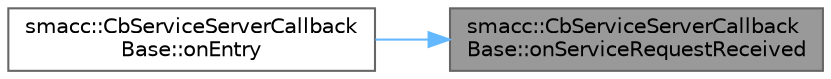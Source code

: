 digraph "smacc::CbServiceServerCallbackBase::onServiceRequestReceived"
{
 // LATEX_PDF_SIZE
  bgcolor="transparent";
  edge [fontname=Helvetica,fontsize=10,labelfontname=Helvetica,labelfontsize=10];
  node [fontname=Helvetica,fontsize=10,shape=box,height=0.2,width=0.4];
  rankdir="RL";
  Node1 [label="smacc::CbServiceServerCallback\lBase::onServiceRequestReceived",height=0.2,width=0.4,color="gray40", fillcolor="grey60", style="filled", fontcolor="black",tooltip=" "];
  Node1 -> Node2 [dir="back",color="steelblue1",style="solid"];
  Node2 [label="smacc::CbServiceServerCallback\lBase::onEntry",height=0.2,width=0.4,color="grey40", fillcolor="white", style="filled",URL="$classsmacc_1_1CbServiceServerCallbackBase.html#a71d73cbf92076f70c8e75b08aaaadb43",tooltip=" "];
}
